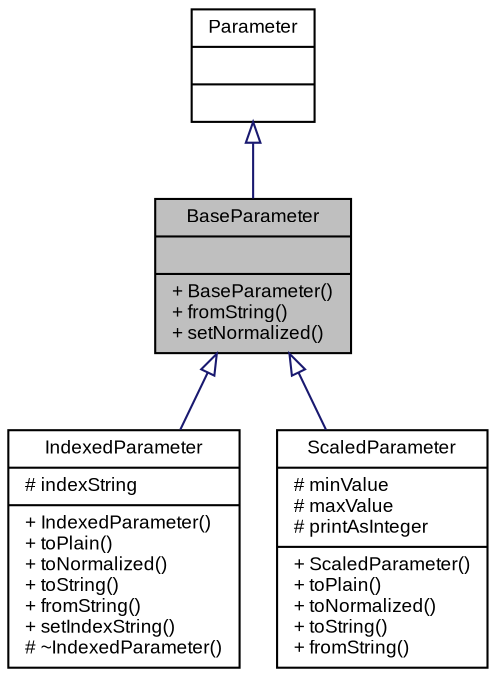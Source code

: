 digraph G
{
  bgcolor="transparent";
  edge [fontname="Arial",fontsize="9",labelfontname="Arial",labelfontsize="9"];
  node [fontname="Arial",fontsize="9",shape=record];
  Node1 [label="{BaseParameter\n||+ BaseParameter()\l+ fromString()\l+ setNormalized()\l}",height=0.2,width=0.4,color="black", fillcolor="grey75", style="filled" fontcolor="black"];
  Node2 -> Node1 [dir=back,color="midnightblue",fontsize="9",style="solid",arrowtail="empty",fontname="Arial"];
  Node2 [label="{Parameter\n||}",height=0.2,width=0.4,color="black",URL="vstsdk.tag$classSteinberg_1_1Vst_1_1Parameter.html"];
  Node1 -> Node3 [dir=back,color="midnightblue",fontsize="9",style="solid",arrowtail="empty",fontname="Arial"];
  Node3 [label="{IndexedParameter\n|# indexString\l|+ IndexedParameter()\l+ toPlain()\l+ toNormalized()\l+ toString()\l+ fromString()\l+ setIndexString()\l# ~IndexedParameter()\l}",height=0.2,width=0.4,color="black",URL="$classSteinberg_1_1Vst_1_1mda_1_1IndexedParameter.html"];
  Node1 -> Node4 [dir=back,color="midnightblue",fontsize="9",style="solid",arrowtail="empty",fontname="Arial"];
  Node4 [label="{ScaledParameter\n|# minValue\l# maxValue\l# printAsInteger\l|+ ScaledParameter()\l+ toPlain()\l+ toNormalized()\l+ toString()\l+ fromString()\l}",height=0.2,width=0.4,color="black",URL="$classSteinberg_1_1Vst_1_1mda_1_1ScaledParameter.html"];
}
